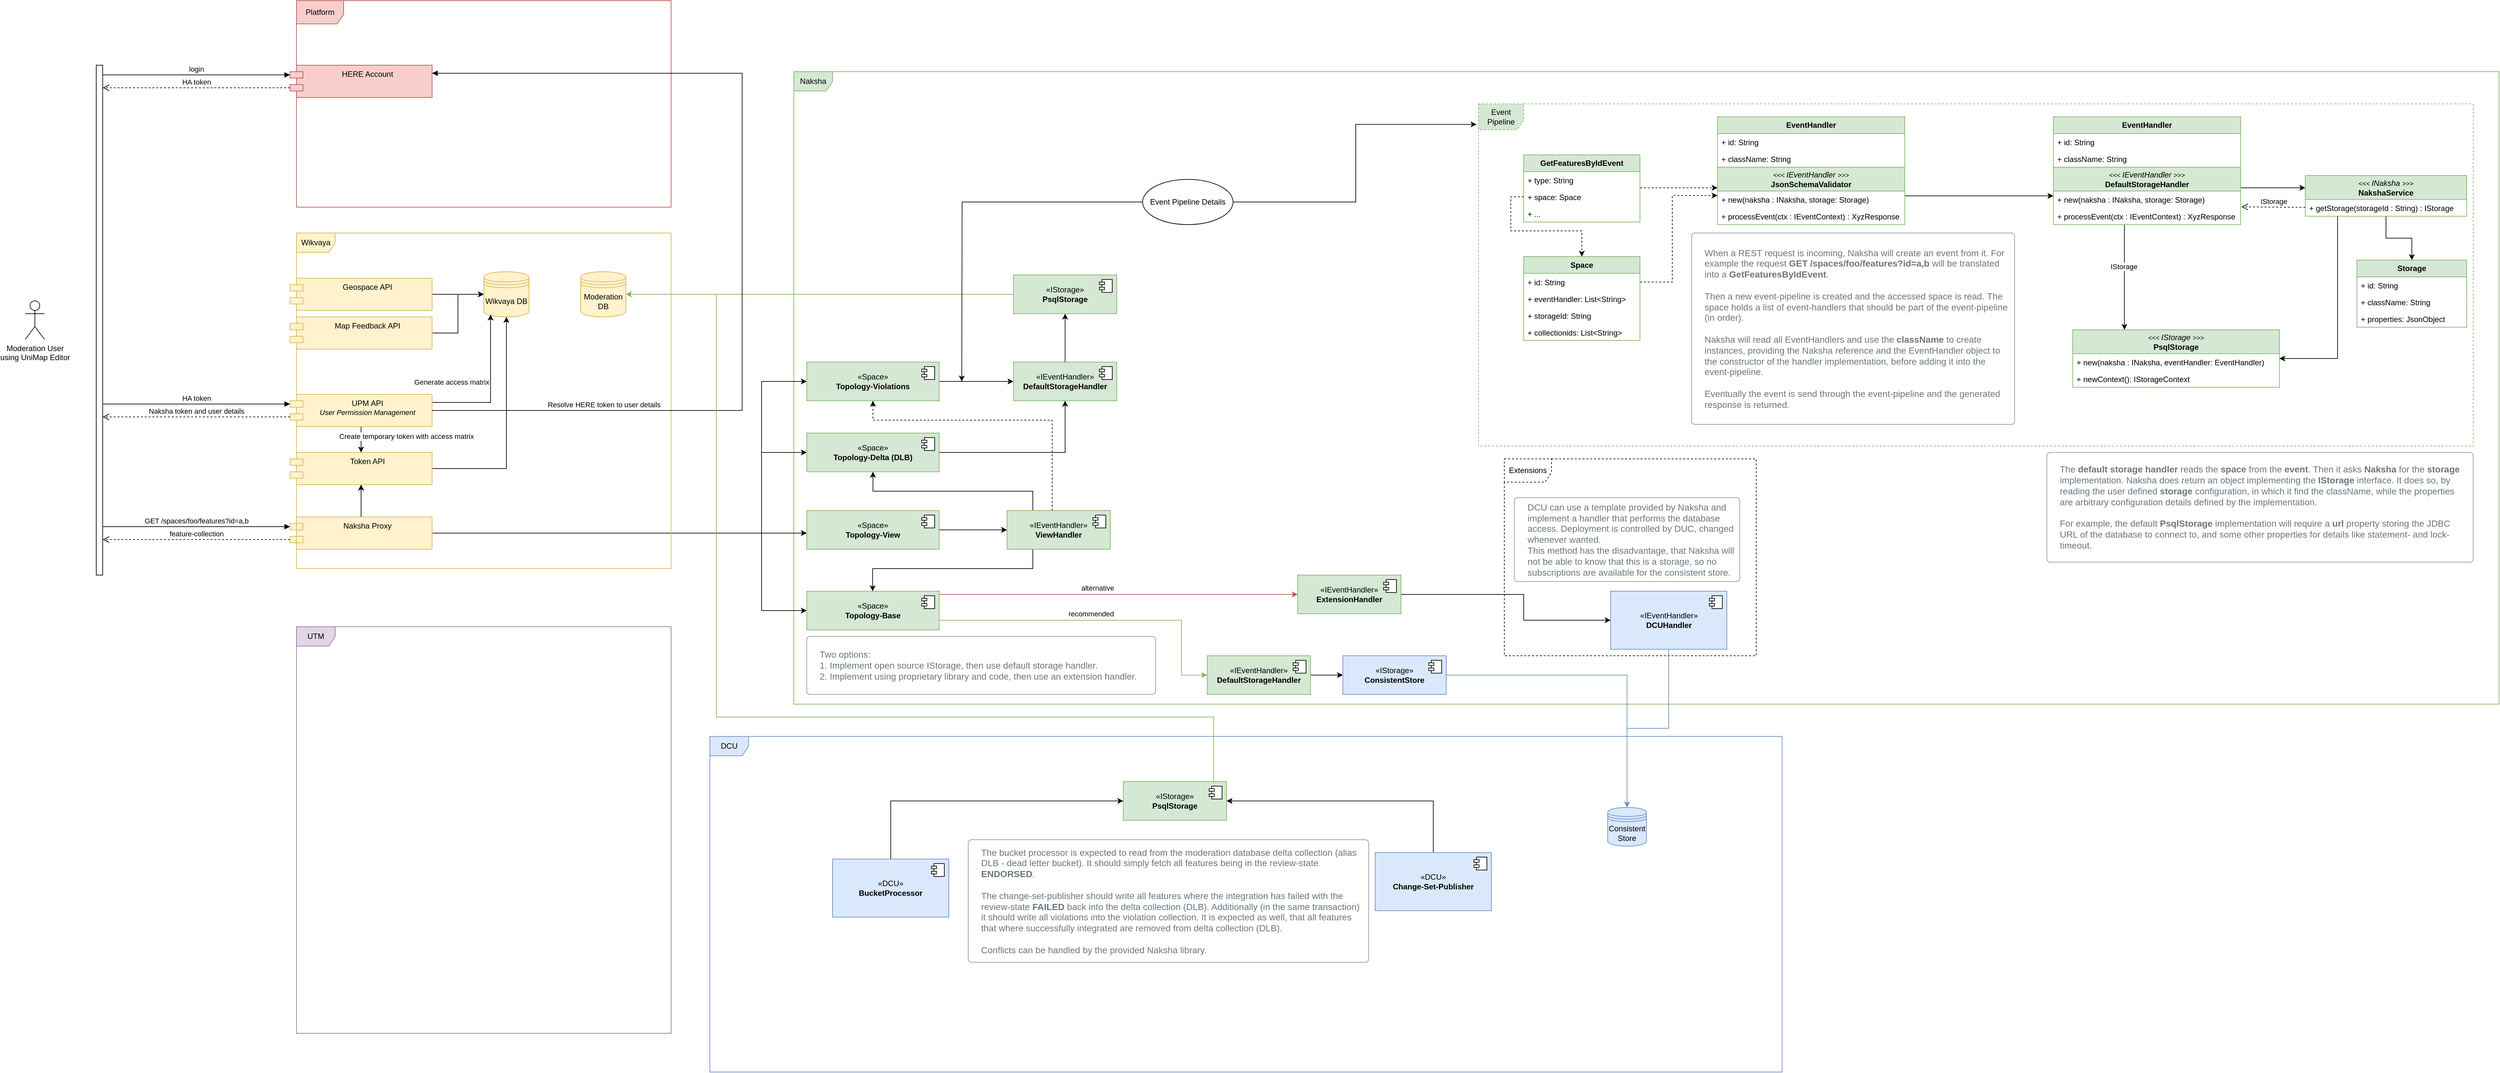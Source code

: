 <mxfile version="21.6.8" type="device">
  <diagram name="Page-1" id="c7558073-3199-34d8-9f00-42111426c3f3">
    <mxGraphModel dx="2178" dy="1142" grid="1" gridSize="10" guides="1" tooltips="1" connect="1" arrows="1" fold="1" page="1" pageScale="1" pageWidth="4681" pageHeight="3300" background="none" math="0" shadow="0">
      <root>
        <mxCell id="0" />
        <mxCell id="1" parent="0" />
        <mxCell id="IS7OfrcVgxXRb15TEPke-1" value="Moderation User&lt;br&gt;using UniMap Editor" style="shape=umlActor;verticalLabelPosition=bottom;verticalAlign=top;html=1;outlineConnect=0;" vertex="1" parent="1">
          <mxGeometry x="130" y="565" width="30" height="60" as="geometry" />
        </mxCell>
        <mxCell id="IS7OfrcVgxXRb15TEPke-5" value="Naksha" style="shape=umlFrame;whiteSpace=wrap;html=1;pointerEvents=0;fillColor=#d5e8d4;strokeColor=#82b366;" vertex="1" parent="1">
          <mxGeometry x="1320" y="210" width="2640" height="980" as="geometry" />
        </mxCell>
        <mxCell id="IS7OfrcVgxXRb15TEPke-6" value="Extensions" style="shape=umlFrame;whiteSpace=wrap;html=1;pointerEvents=0;width=73;height=36;fillColor=none;dashed=1;" vertex="1" parent="1">
          <mxGeometry x="2420" y="810" width="390" height="305" as="geometry" />
        </mxCell>
        <mxCell id="IS7OfrcVgxXRb15TEPke-9" value="Moderation DB" style="shape=datastore;whiteSpace=wrap;html=1;fillColor=#fff2cc;strokeColor=#d6b656;" vertex="1" parent="1">
          <mxGeometry x="990" y="520" width="70" height="70" as="geometry" />
        </mxCell>
        <mxCell id="IS7OfrcVgxXRb15TEPke-84" style="edgeStyle=orthogonalEdgeStyle;rounded=0;orthogonalLoop=1;jettySize=auto;html=1;entryX=0.5;entryY=1;entryDx=0;entryDy=0;" edge="1" parent="1" source="IS7OfrcVgxXRb15TEPke-10" target="IS7OfrcVgxXRb15TEPke-80">
          <mxGeometry relative="1" as="geometry" />
        </mxCell>
        <mxCell id="IS7OfrcVgxXRb15TEPke-109" style="edgeStyle=orthogonalEdgeStyle;rounded=0;orthogonalLoop=1;jettySize=auto;html=1;" edge="1" parent="1" source="IS7OfrcVgxXRb15TEPke-10" target="IS7OfrcVgxXRb15TEPke-41">
          <mxGeometry relative="1" as="geometry">
            <Array as="points">
              <mxPoint x="1220" y="925" />
              <mxPoint x="1220" y="925" />
            </Array>
          </mxGeometry>
        </mxCell>
        <mxCell id="IS7OfrcVgxXRb15TEPke-124" value="" style="edgeStyle=orthogonalEdgeStyle;rounded=0;orthogonalLoop=1;jettySize=auto;html=1;" edge="1" parent="1" source="IS7OfrcVgxXRb15TEPke-10" target="IS7OfrcVgxXRb15TEPke-80">
          <mxGeometry relative="1" as="geometry" />
        </mxCell>
        <mxCell id="IS7OfrcVgxXRb15TEPke-146" style="edgeStyle=orthogonalEdgeStyle;rounded=0;orthogonalLoop=1;jettySize=auto;html=1;entryX=0;entryY=0.5;entryDx=0;entryDy=0;" edge="1" parent="1" source="IS7OfrcVgxXRb15TEPke-10" target="IS7OfrcVgxXRb15TEPke-139">
          <mxGeometry relative="1" as="geometry">
            <Array as="points">
              <mxPoint x="1270" y="925" />
              <mxPoint x="1270" y="690" />
            </Array>
          </mxGeometry>
        </mxCell>
        <mxCell id="IS7OfrcVgxXRb15TEPke-147" style="edgeStyle=orthogonalEdgeStyle;rounded=0;orthogonalLoop=1;jettySize=auto;html=1;entryX=0;entryY=0.5;entryDx=0;entryDy=0;" edge="1" parent="1" source="IS7OfrcVgxXRb15TEPke-10" target="IS7OfrcVgxXRb15TEPke-43">
          <mxGeometry relative="1" as="geometry">
            <Array as="points">
              <mxPoint x="1270" y="925" />
              <mxPoint x="1270" y="800" />
            </Array>
          </mxGeometry>
        </mxCell>
        <mxCell id="IS7OfrcVgxXRb15TEPke-148" style="edgeStyle=orthogonalEdgeStyle;rounded=0;orthogonalLoop=1;jettySize=auto;html=1;entryX=0;entryY=0.5;entryDx=0;entryDy=0;" edge="1" parent="1" source="IS7OfrcVgxXRb15TEPke-10" target="IS7OfrcVgxXRb15TEPke-45">
          <mxGeometry relative="1" as="geometry">
            <Array as="points">
              <mxPoint x="1270" y="925" />
              <mxPoint x="1270" y="1045" />
            </Array>
          </mxGeometry>
        </mxCell>
        <mxCell id="IS7OfrcVgxXRb15TEPke-10" value="Naksha Proxy" style="shape=module;align=left;spacingLeft=20;align=center;verticalAlign=top;whiteSpace=wrap;html=1;fillColor=#fff2cc;strokeColor=#d6b656;" vertex="1" parent="1">
          <mxGeometry x="540" y="900" width="220" height="50" as="geometry" />
        </mxCell>
        <mxCell id="IS7OfrcVgxXRb15TEPke-128" style="edgeStyle=orthogonalEdgeStyle;rounded=0;orthogonalLoop=1;jettySize=auto;html=1;fillColor=#dae8fc;strokeColor=#6c8ebf;" edge="1" parent="1" source="IS7OfrcVgxXRb15TEPke-15" target="IS7OfrcVgxXRb15TEPke-50">
          <mxGeometry relative="1" as="geometry" />
        </mxCell>
        <mxCell id="IS7OfrcVgxXRb15TEPke-15" value="«IEventHandler»&lt;br&gt;&lt;b&gt;DCUHandler&lt;/b&gt;" style="html=1;dropTarget=0;whiteSpace=wrap;fillColor=#dae8fc;strokeColor=#6c8ebf;" vertex="1" parent="1">
          <mxGeometry x="2584.5" y="1015" width="180" height="90" as="geometry" />
        </mxCell>
        <mxCell id="IS7OfrcVgxXRb15TEPke-16" value="" style="shape=module;jettyWidth=8;jettyHeight=4;" vertex="1" parent="IS7OfrcVgxXRb15TEPke-15">
          <mxGeometry x="1" width="20" height="20" relative="1" as="geometry">
            <mxPoint x="-27" y="7" as="offset" />
          </mxGeometry>
        </mxCell>
        <mxCell id="IS7OfrcVgxXRb15TEPke-129" style="edgeStyle=orthogonalEdgeStyle;rounded=0;orthogonalLoop=1;jettySize=auto;html=1;entryX=0.5;entryY=0;entryDx=0;entryDy=0;fillColor=#dae8fc;strokeColor=#6c8ebf;" edge="1" parent="1" source="IS7OfrcVgxXRb15TEPke-33" target="IS7OfrcVgxXRb15TEPke-50">
          <mxGeometry relative="1" as="geometry" />
        </mxCell>
        <mxCell id="IS7OfrcVgxXRb15TEPke-33" value="«IStorage»&lt;br&gt;&lt;b&gt;ConsistentStore&lt;/b&gt;" style="html=1;dropTarget=0;whiteSpace=wrap;fillColor=#dae8fc;strokeColor=#6c8ebf;" vertex="1" parent="1">
          <mxGeometry x="2170" y="1115" width="160" height="60" as="geometry" />
        </mxCell>
        <mxCell id="IS7OfrcVgxXRb15TEPke-34" value="" style="shape=module;jettyWidth=8;jettyHeight=4;" vertex="1" parent="IS7OfrcVgxXRb15TEPke-33">
          <mxGeometry x="1" width="20" height="20" relative="1" as="geometry">
            <mxPoint x="-27" y="7" as="offset" />
          </mxGeometry>
        </mxCell>
        <mxCell id="IS7OfrcVgxXRb15TEPke-107" style="edgeStyle=orthogonalEdgeStyle;rounded=0;orthogonalLoop=1;jettySize=auto;html=1;entryX=0;entryY=0.5;entryDx=0;entryDy=0;" edge="1" parent="1" source="IS7OfrcVgxXRb15TEPke-41" target="IS7OfrcVgxXRb15TEPke-105">
          <mxGeometry relative="1" as="geometry" />
        </mxCell>
        <mxCell id="IS7OfrcVgxXRb15TEPke-125" value="" style="edgeStyle=orthogonalEdgeStyle;rounded=0;orthogonalLoop=1;jettySize=auto;html=1;" edge="1" parent="1" source="IS7OfrcVgxXRb15TEPke-41" target="IS7OfrcVgxXRb15TEPke-105">
          <mxGeometry relative="1" as="geometry" />
        </mxCell>
        <mxCell id="IS7OfrcVgxXRb15TEPke-41" value="«Space»&lt;br&gt;&lt;b&gt;Topology-View&lt;/b&gt;" style="html=1;dropTarget=0;whiteSpace=wrap;fillColor=#d5e8d4;strokeColor=#82b366;" vertex="1" parent="1">
          <mxGeometry x="1340" y="890" width="205" height="60" as="geometry" />
        </mxCell>
        <mxCell id="IS7OfrcVgxXRb15TEPke-42" value="" style="shape=module;jettyWidth=8;jettyHeight=4;" vertex="1" parent="IS7OfrcVgxXRb15TEPke-41">
          <mxGeometry x="1" width="20" height="20" relative="1" as="geometry">
            <mxPoint x="-27" y="7" as="offset" />
          </mxGeometry>
        </mxCell>
        <mxCell id="IS7OfrcVgxXRb15TEPke-226" style="edgeStyle=orthogonalEdgeStyle;rounded=0;orthogonalLoop=1;jettySize=auto;html=1;entryX=0.5;entryY=1;entryDx=0;entryDy=0;" edge="1" parent="1" source="IS7OfrcVgxXRb15TEPke-43" target="IS7OfrcVgxXRb15TEPke-141">
          <mxGeometry relative="1" as="geometry" />
        </mxCell>
        <mxCell id="IS7OfrcVgxXRb15TEPke-43" value="«Space»&lt;br&gt;&lt;b&gt;Topology-Delta (DLB)&lt;/b&gt;" style="html=1;dropTarget=0;whiteSpace=wrap;fillColor=#d5e8d4;strokeColor=#82b366;" vertex="1" parent="1">
          <mxGeometry x="1340" y="770" width="205" height="60" as="geometry" />
        </mxCell>
        <mxCell id="IS7OfrcVgxXRb15TEPke-44" value="" style="shape=module;jettyWidth=8;jettyHeight=4;" vertex="1" parent="IS7OfrcVgxXRb15TEPke-43">
          <mxGeometry x="1" width="20" height="20" relative="1" as="geometry">
            <mxPoint x="-27" y="7" as="offset" />
          </mxGeometry>
        </mxCell>
        <mxCell id="IS7OfrcVgxXRb15TEPke-149" style="edgeStyle=orthogonalEdgeStyle;rounded=0;orthogonalLoop=1;jettySize=auto;html=1;entryX=0;entryY=0.5;entryDx=0;entryDy=0;fillColor=#f8cecc;strokeColor=#b85450;" edge="1" parent="1" source="IS7OfrcVgxXRb15TEPke-45" target="IS7OfrcVgxXRb15TEPke-122">
          <mxGeometry relative="1" as="geometry">
            <Array as="points">
              <mxPoint x="1680" y="1020" />
              <mxPoint x="1680" y="1020" />
            </Array>
          </mxGeometry>
        </mxCell>
        <mxCell id="IS7OfrcVgxXRb15TEPke-151" value="alternative" style="edgeLabel;html=1;align=center;verticalAlign=middle;resizable=0;points=[];" vertex="1" connectable="0" parent="IS7OfrcVgxXRb15TEPke-149">
          <mxGeometry x="-0.133" y="1" relative="1" as="geometry">
            <mxPoint x="4" y="-9" as="offset" />
          </mxGeometry>
        </mxCell>
        <mxCell id="IS7OfrcVgxXRb15TEPke-45" value="«Space»&lt;br&gt;&lt;b&gt;Topology-Base&lt;/b&gt;" style="html=1;dropTarget=0;whiteSpace=wrap;fillColor=#d5e8d4;strokeColor=#82b366;" vertex="1" parent="1">
          <mxGeometry x="1340" y="1015" width="205" height="60" as="geometry" />
        </mxCell>
        <mxCell id="IS7OfrcVgxXRb15TEPke-46" value="" style="shape=module;jettyWidth=8;jettyHeight=4;" vertex="1" parent="IS7OfrcVgxXRb15TEPke-45">
          <mxGeometry x="1" width="20" height="20" relative="1" as="geometry">
            <mxPoint x="-27" y="7" as="offset" />
          </mxGeometry>
        </mxCell>
        <mxCell id="IS7OfrcVgxXRb15TEPke-49" value="DCU" style="shape=umlFrame;whiteSpace=wrap;html=1;pointerEvents=0;fillColor=#dae8fc;strokeColor=#6c8ebf;" vertex="1" parent="1">
          <mxGeometry x="1190" y="1240" width="1660" height="520" as="geometry" />
        </mxCell>
        <mxCell id="IS7OfrcVgxXRb15TEPke-50" value="Consistent&lt;br&gt;Store" style="shape=datastore;whiteSpace=wrap;html=1;fillColor=#dae8fc;strokeColor=#6c8ebf;" vertex="1" parent="1">
          <mxGeometry x="2580" y="1350" width="60" height="60" as="geometry" />
        </mxCell>
        <mxCell id="IS7OfrcVgxXRb15TEPke-103" style="edgeStyle=orthogonalEdgeStyle;rounded=0;orthogonalLoop=1;jettySize=auto;html=1;entryX=1;entryY=0.5;entryDx=0;entryDy=0;fillColor=#d5e8d4;strokeColor=#82b366;" edge="1" parent="1" source="IS7OfrcVgxXRb15TEPke-51" target="IS7OfrcVgxXRb15TEPke-9">
          <mxGeometry relative="1" as="geometry" />
        </mxCell>
        <mxCell id="IS7OfrcVgxXRb15TEPke-51" value="«IStorage»&lt;br&gt;&lt;b&gt;PsqlStorage&lt;/b&gt;" style="html=1;dropTarget=0;whiteSpace=wrap;fillColor=#d5e8d4;strokeColor=#82b366;" vertex="1" parent="1">
          <mxGeometry x="1660" y="525" width="160" height="60" as="geometry" />
        </mxCell>
        <mxCell id="IS7OfrcVgxXRb15TEPke-52" value="" style="shape=module;jettyWidth=8;jettyHeight=4;" vertex="1" parent="IS7OfrcVgxXRb15TEPke-51">
          <mxGeometry x="1" width="20" height="20" relative="1" as="geometry">
            <mxPoint x="-27" y="7" as="offset" />
          </mxGeometry>
        </mxCell>
        <mxCell id="IS7OfrcVgxXRb15TEPke-133" style="edgeStyle=orthogonalEdgeStyle;rounded=0;orthogonalLoop=1;jettySize=auto;html=1;entryX=0;entryY=0.5;entryDx=0;entryDy=0;exitX=0.5;exitY=0;exitDx=0;exitDy=0;" edge="1" parent="1" source="IS7OfrcVgxXRb15TEPke-53" target="IS7OfrcVgxXRb15TEPke-131">
          <mxGeometry relative="1" as="geometry" />
        </mxCell>
        <mxCell id="IS7OfrcVgxXRb15TEPke-53" value="«DCU»&lt;br&gt;&lt;b&gt;BucketProcessor&lt;/b&gt;" style="html=1;dropTarget=0;whiteSpace=wrap;fillColor=#dae8fc;strokeColor=#6c8ebf;" vertex="1" parent="1">
          <mxGeometry x="1380" y="1430" width="180" height="90" as="geometry" />
        </mxCell>
        <mxCell id="IS7OfrcVgxXRb15TEPke-54" value="" style="shape=module;jettyWidth=8;jettyHeight=4;" vertex="1" parent="IS7OfrcVgxXRb15TEPke-53">
          <mxGeometry x="1" width="20" height="20" relative="1" as="geometry">
            <mxPoint x="-27" y="7" as="offset" />
          </mxGeometry>
        </mxCell>
        <mxCell id="IS7OfrcVgxXRb15TEPke-136" style="edgeStyle=orthogonalEdgeStyle;rounded=0;orthogonalLoop=1;jettySize=auto;html=1;entryX=1;entryY=0.5;entryDx=0;entryDy=0;exitX=0.5;exitY=0;exitDx=0;exitDy=0;" edge="1" parent="1" source="IS7OfrcVgxXRb15TEPke-55" target="IS7OfrcVgxXRb15TEPke-131">
          <mxGeometry relative="1" as="geometry" />
        </mxCell>
        <mxCell id="IS7OfrcVgxXRb15TEPke-55" value="«DCU»&lt;br&gt;&lt;b&gt;Change-Set-Publisher&lt;/b&gt;" style="html=1;dropTarget=0;whiteSpace=wrap;fillColor=#dae8fc;strokeColor=#6c8ebf;" vertex="1" parent="1">
          <mxGeometry x="2220" y="1420" width="180" height="90" as="geometry" />
        </mxCell>
        <mxCell id="IS7OfrcVgxXRb15TEPke-56" value="" style="shape=module;jettyWidth=8;jettyHeight=4;" vertex="1" parent="IS7OfrcVgxXRb15TEPke-55">
          <mxGeometry x="1" width="20" height="20" relative="1" as="geometry">
            <mxPoint x="-27" y="7" as="offset" />
          </mxGeometry>
        </mxCell>
        <mxCell id="IS7OfrcVgxXRb15TEPke-57" value="Wikvaya" style="shape=umlFrame;whiteSpace=wrap;html=1;pointerEvents=0;fillColor=#fff2cc;strokeColor=#d6b656;" vertex="1" parent="1">
          <mxGeometry x="550" y="460" width="580" height="520" as="geometry" />
        </mxCell>
        <mxCell id="IS7OfrcVgxXRb15TEPke-58" value="Wikvaya DB" style="shape=datastore;whiteSpace=wrap;html=1;fillColor=#fff2cc;strokeColor=#d6b656;" vertex="1" parent="1">
          <mxGeometry x="840" y="520" width="70" height="70" as="geometry" />
        </mxCell>
        <mxCell id="IS7OfrcVgxXRb15TEPke-67" value="UTM" style="shape=umlFrame;whiteSpace=wrap;html=1;pointerEvents=0;fillColor=#e1d5e7;strokeColor=#9673a6;" vertex="1" parent="1">
          <mxGeometry x="550" y="1070" width="580" height="630" as="geometry" />
        </mxCell>
        <mxCell id="IS7OfrcVgxXRb15TEPke-73" value="Two options:&lt;br&gt;1. Implement open source IStorage, then use default storage handler.&lt;br&gt;2. Implement using proprietary library and code, then use an extension handler." style="html=1;shadow=0;dashed=0;shape=mxgraph.bootstrap.rrect;rSize=5;strokeColor=#999999;strokeWidth=1;fillColor=#FFFFFF;fontColor=#6C767D;whiteSpace=wrap;align=left;verticalAlign=middle;spacingLeft=10;fontSize=14;spacing=10;" vertex="1" parent="1">
          <mxGeometry x="1340" y="1085" width="540" height="90" as="geometry" />
        </mxCell>
        <mxCell id="IS7OfrcVgxXRb15TEPke-82" style="edgeStyle=orthogonalEdgeStyle;rounded=0;orthogonalLoop=1;jettySize=auto;html=1;entryX=0.15;entryY=0.95;entryDx=0;entryDy=0;entryPerimeter=0;exitX=1;exitY=0.25;exitDx=0;exitDy=0;" edge="1" parent="1" source="IS7OfrcVgxXRb15TEPke-76" target="IS7OfrcVgxXRb15TEPke-58">
          <mxGeometry relative="1" as="geometry" />
        </mxCell>
        <mxCell id="IS7OfrcVgxXRb15TEPke-101" value="Generate access matrix" style="edgeLabel;html=1;align=center;verticalAlign=middle;resizable=0;points=[];" vertex="1" connectable="0" parent="IS7OfrcVgxXRb15TEPke-82">
          <mxGeometry x="-0.646" y="1" relative="1" as="geometry">
            <mxPoint x="-10" y="-31" as="offset" />
          </mxGeometry>
        </mxCell>
        <mxCell id="IS7OfrcVgxXRb15TEPke-90" style="edgeStyle=orthogonalEdgeStyle;rounded=0;orthogonalLoop=1;jettySize=auto;html=1;" edge="1" parent="1" source="IS7OfrcVgxXRb15TEPke-76" target="IS7OfrcVgxXRb15TEPke-80">
          <mxGeometry relative="1" as="geometry" />
        </mxCell>
        <mxCell id="IS7OfrcVgxXRb15TEPke-100" value="Create temporary token with access matrix" style="edgeLabel;html=1;align=center;verticalAlign=middle;resizable=0;points=[];" vertex="1" connectable="0" parent="IS7OfrcVgxXRb15TEPke-90">
          <mxGeometry x="-0.261" y="-1" relative="1" as="geometry">
            <mxPoint x="71" as="offset" />
          </mxGeometry>
        </mxCell>
        <mxCell id="IS7OfrcVgxXRb15TEPke-76" value="UPM API&lt;br&gt;&lt;i&gt;&lt;font style=&quot;font-size: 11px;&quot;&gt;User Permission Management&lt;/font&gt;&lt;/i&gt;" style="shape=module;align=left;spacingLeft=20;align=center;verticalAlign=top;whiteSpace=wrap;html=1;fillColor=#fff2cc;strokeColor=#d6b656;" vertex="1" parent="1">
          <mxGeometry x="540" y="710" width="220" height="50" as="geometry" />
        </mxCell>
        <mxCell id="IS7OfrcVgxXRb15TEPke-102" style="edgeStyle=orthogonalEdgeStyle;rounded=0;orthogonalLoop=1;jettySize=auto;html=1;" edge="1" parent="1" source="IS7OfrcVgxXRb15TEPke-77" target="IS7OfrcVgxXRb15TEPke-58">
          <mxGeometry relative="1" as="geometry" />
        </mxCell>
        <mxCell id="IS7OfrcVgxXRb15TEPke-77" value="Map Feedback API" style="shape=module;align=left;spacingLeft=20;align=center;verticalAlign=top;whiteSpace=wrap;html=1;fillColor=#fff2cc;strokeColor=#d6b656;" vertex="1" parent="1">
          <mxGeometry x="540" y="590" width="220" height="50" as="geometry" />
        </mxCell>
        <mxCell id="IS7OfrcVgxXRb15TEPke-81" style="edgeStyle=orthogonalEdgeStyle;rounded=0;orthogonalLoop=1;jettySize=auto;html=1;entryX=0;entryY=0.5;entryDx=0;entryDy=0;" edge="1" parent="1" source="IS7OfrcVgxXRb15TEPke-78" target="IS7OfrcVgxXRb15TEPke-58">
          <mxGeometry relative="1" as="geometry" />
        </mxCell>
        <mxCell id="IS7OfrcVgxXRb15TEPke-78" value="Geospace API" style="shape=module;align=left;spacingLeft=20;align=center;verticalAlign=top;whiteSpace=wrap;html=1;fillColor=#fff2cc;strokeColor=#d6b656;" vertex="1" parent="1">
          <mxGeometry x="540" y="530" width="220" height="50" as="geometry" />
        </mxCell>
        <mxCell id="IS7OfrcVgxXRb15TEPke-83" style="edgeStyle=orthogonalEdgeStyle;rounded=0;orthogonalLoop=1;jettySize=auto;html=1;entryX=0.5;entryY=1;entryDx=0;entryDy=0;" edge="1" parent="1" source="IS7OfrcVgxXRb15TEPke-80" target="IS7OfrcVgxXRb15TEPke-58">
          <mxGeometry relative="1" as="geometry" />
        </mxCell>
        <mxCell id="IS7OfrcVgxXRb15TEPke-80" value="Token API" style="shape=module;align=left;spacingLeft=20;align=center;verticalAlign=top;whiteSpace=wrap;html=1;fillColor=#fff2cc;strokeColor=#d6b656;" vertex="1" parent="1">
          <mxGeometry x="540" y="800" width="220" height="50" as="geometry" />
        </mxCell>
        <mxCell id="IS7OfrcVgxXRb15TEPke-86" value="HA token" style="html=1;verticalAlign=bottom;endArrow=block;edgeStyle=elbowEdgeStyle;elbow=vertical;curved=0;rounded=0;entryX=0;entryY=0;entryDx=0;entryDy=15;entryPerimeter=0;" edge="1" parent="1" source="IS7OfrcVgxXRb15TEPke-87" target="IS7OfrcVgxXRb15TEPke-76">
          <mxGeometry width="80" relative="1" as="geometry">
            <mxPoint x="290" y="560" as="sourcePoint" />
            <mxPoint x="370" y="560" as="targetPoint" />
            <Array as="points" />
          </mxGeometry>
        </mxCell>
        <mxCell id="IS7OfrcVgxXRb15TEPke-87" value="" style="html=1;points=[];perimeter=orthogonalPerimeter;outlineConnect=0;targetShapes=umlLifeline;portConstraint=eastwest;newEdgeStyle={&quot;edgeStyle&quot;:&quot;elbowEdgeStyle&quot;,&quot;elbow&quot;:&quot;vertical&quot;,&quot;curved&quot;:0,&quot;rounded&quot;:0};" vertex="1" parent="1">
          <mxGeometry x="240" y="200" width="10" height="790" as="geometry" />
        </mxCell>
        <mxCell id="IS7OfrcVgxXRb15TEPke-88" value="Naksha token and user details" style="html=1;verticalAlign=bottom;endArrow=open;dashed=1;endSize=8;edgeStyle=elbowEdgeStyle;elbow=vertical;curved=0;rounded=0;exitX=0;exitY=0;exitDx=0;exitDy=35;exitPerimeter=0;" edge="1" parent="1" source="IS7OfrcVgxXRb15TEPke-76" target="IS7OfrcVgxXRb15TEPke-87">
          <mxGeometry relative="1" as="geometry">
            <mxPoint x="450" y="630" as="sourcePoint" />
            <mxPoint x="370" y="630" as="targetPoint" />
          </mxGeometry>
        </mxCell>
        <mxCell id="IS7OfrcVgxXRb15TEPke-91" value="Platform" style="shape=umlFrame;whiteSpace=wrap;html=1;pointerEvents=0;width=73;height=36;fillColor=#f8cecc;strokeColor=#b85450;" vertex="1" parent="1">
          <mxGeometry x="550" y="100" width="580" height="320" as="geometry" />
        </mxCell>
        <mxCell id="IS7OfrcVgxXRb15TEPke-92" value="GET /spaces/foo/features?id=a,b" style="html=1;verticalAlign=bottom;endArrow=block;edgeStyle=elbowEdgeStyle;elbow=vertical;curved=0;rounded=0;entryX=0;entryY=0;entryDx=0;entryDy=15;entryPerimeter=0;" edge="1" parent="1" source="IS7OfrcVgxXRb15TEPke-87" target="IS7OfrcVgxXRb15TEPke-10">
          <mxGeometry width="80" relative="1" as="geometry">
            <mxPoint x="260" y="900" as="sourcePoint" />
            <mxPoint x="550" y="900" as="targetPoint" />
            <Array as="points" />
          </mxGeometry>
        </mxCell>
        <mxCell id="IS7OfrcVgxXRb15TEPke-93" value="feature-collection" style="html=1;verticalAlign=bottom;endArrow=open;dashed=1;endSize=8;edgeStyle=elbowEdgeStyle;elbow=vertical;curved=0;rounded=0;exitX=0;exitY=0;exitDx=0;exitDy=35;exitPerimeter=0;" edge="1" parent="1" source="IS7OfrcVgxXRb15TEPke-10">
          <mxGeometry relative="1" as="geometry">
            <mxPoint x="540" y="920" as="sourcePoint" />
            <mxPoint x="250" y="935" as="targetPoint" />
            <Array as="points">
              <mxPoint x="390" y="935" />
            </Array>
          </mxGeometry>
        </mxCell>
        <mxCell id="IS7OfrcVgxXRb15TEPke-95" value="HERE Account" style="shape=module;align=left;spacingLeft=20;align=center;verticalAlign=top;whiteSpace=wrap;html=1;fillColor=#f8cecc;strokeColor=#b85450;" vertex="1" parent="1">
          <mxGeometry x="540" y="200" width="220" height="50" as="geometry" />
        </mxCell>
        <mxCell id="IS7OfrcVgxXRb15TEPke-96" value="login" style="html=1;verticalAlign=bottom;endArrow=block;edgeStyle=elbowEdgeStyle;elbow=vertical;curved=0;rounded=0;entryX=0;entryY=0;entryDx=0;entryDy=15;entryPerimeter=0;" edge="1" parent="1" source="IS7OfrcVgxXRb15TEPke-87" target="IS7OfrcVgxXRb15TEPke-95">
          <mxGeometry width="80" relative="1" as="geometry">
            <mxPoint x="280" y="262.5" as="sourcePoint" />
            <mxPoint x="560" y="257.5" as="targetPoint" />
            <Array as="points" />
          </mxGeometry>
        </mxCell>
        <mxCell id="IS7OfrcVgxXRb15TEPke-97" value="HA token" style="html=1;verticalAlign=bottom;endArrow=open;dashed=1;endSize=8;edgeStyle=elbowEdgeStyle;elbow=vertical;curved=0;rounded=0;exitX=0;exitY=0;exitDx=0;exitDy=35;exitPerimeter=0;" edge="1" parent="1" source="IS7OfrcVgxXRb15TEPke-95" target="IS7OfrcVgxXRb15TEPke-87">
          <mxGeometry relative="1" as="geometry">
            <mxPoint x="540" y="230" as="sourcePoint" />
            <mxPoint x="270" y="230" as="targetPoint" />
          </mxGeometry>
        </mxCell>
        <mxCell id="IS7OfrcVgxXRb15TEPke-98" value="Resolve HERE token to user details" style="html=1;verticalAlign=bottom;endArrow=block;edgeStyle=elbowEdgeStyle;elbow=vertical;curved=0;rounded=0;entryX=1;entryY=0.25;entryDx=0;entryDy=0;exitX=1;exitY=0.5;exitDx=0;exitDy=0;startArrow=none;startFill=0;" edge="1" parent="1" source="IS7OfrcVgxXRb15TEPke-76" target="IS7OfrcVgxXRb15TEPke-95">
          <mxGeometry x="-0.642" width="80" relative="1" as="geometry">
            <mxPoint x="1130" y="570.333" as="sourcePoint" />
            <mxPoint x="1350" y="570" as="targetPoint" />
            <Array as="points">
              <mxPoint x="1240" y="480" />
            </Array>
            <mxPoint as="offset" />
          </mxGeometry>
        </mxCell>
        <mxCell id="IS7OfrcVgxXRb15TEPke-111" style="edgeStyle=orthogonalEdgeStyle;rounded=0;orthogonalLoop=1;jettySize=auto;html=1;exitX=0.25;exitY=1;exitDx=0;exitDy=0;" edge="1" parent="1" source="IS7OfrcVgxXRb15TEPke-105" target="IS7OfrcVgxXRb15TEPke-45">
          <mxGeometry relative="1" as="geometry">
            <Array as="points">
              <mxPoint x="1690" y="980" />
              <mxPoint x="1442" y="980" />
            </Array>
          </mxGeometry>
        </mxCell>
        <mxCell id="IS7OfrcVgxXRb15TEPke-115" style="edgeStyle=orthogonalEdgeStyle;rounded=0;orthogonalLoop=1;jettySize=auto;html=1;entryX=0.5;entryY=1;entryDx=0;entryDy=0;exitX=0.25;exitY=0;exitDx=0;exitDy=0;" edge="1" parent="1" source="IS7OfrcVgxXRb15TEPke-105" target="IS7OfrcVgxXRb15TEPke-43">
          <mxGeometry relative="1" as="geometry">
            <Array as="points">
              <mxPoint x="1650" y="860" />
              <mxPoint x="1443" y="860" />
              <mxPoint x="1443" y="845" />
            </Array>
          </mxGeometry>
        </mxCell>
        <mxCell id="IS7OfrcVgxXRb15TEPke-145" style="edgeStyle=orthogonalEdgeStyle;rounded=0;orthogonalLoop=1;jettySize=auto;html=1;entryX=0.5;entryY=1;entryDx=0;entryDy=0;dashed=1;" edge="1" parent="1" source="IS7OfrcVgxXRb15TEPke-105" target="IS7OfrcVgxXRb15TEPke-139">
          <mxGeometry relative="1" as="geometry">
            <Array as="points">
              <mxPoint x="1720" y="750" />
              <mxPoint x="1442" y="750" />
            </Array>
          </mxGeometry>
        </mxCell>
        <mxCell id="IS7OfrcVgxXRb15TEPke-105" value="«IEventHandler»&lt;br&gt;&lt;b&gt;ViewHandler&lt;/b&gt;" style="html=1;dropTarget=0;whiteSpace=wrap;fillColor=#d5e8d4;strokeColor=#82b366;" vertex="1" parent="1">
          <mxGeometry x="1650" y="890" width="160" height="60" as="geometry" />
        </mxCell>
        <mxCell id="IS7OfrcVgxXRb15TEPke-106" value="" style="shape=module;jettyWidth=8;jettyHeight=4;" vertex="1" parent="IS7OfrcVgxXRb15TEPke-105">
          <mxGeometry x="1" width="20" height="20" relative="1" as="geometry">
            <mxPoint x="-27" y="7" as="offset" />
          </mxGeometry>
        </mxCell>
        <mxCell id="IS7OfrcVgxXRb15TEPke-121" style="edgeStyle=orthogonalEdgeStyle;rounded=0;orthogonalLoop=1;jettySize=auto;html=1;entryX=0;entryY=0.5;entryDx=0;entryDy=0;" edge="1" parent="1" source="IS7OfrcVgxXRb15TEPke-118" target="IS7OfrcVgxXRb15TEPke-33">
          <mxGeometry relative="1" as="geometry" />
        </mxCell>
        <mxCell id="IS7OfrcVgxXRb15TEPke-118" value="«IEventHandler»&lt;br&gt;&lt;b&gt;DefaultStorageHandler&lt;/b&gt;" style="html=1;dropTarget=0;whiteSpace=wrap;fillColor=#d5e8d4;strokeColor=#82b366;" vertex="1" parent="1">
          <mxGeometry x="1960" y="1115" width="160" height="60" as="geometry" />
        </mxCell>
        <mxCell id="IS7OfrcVgxXRb15TEPke-119" value="" style="shape=module;jettyWidth=8;jettyHeight=4;" vertex="1" parent="IS7OfrcVgxXRb15TEPke-118">
          <mxGeometry x="1" width="20" height="20" relative="1" as="geometry">
            <mxPoint x="-27" y="7" as="offset" />
          </mxGeometry>
        </mxCell>
        <mxCell id="IS7OfrcVgxXRb15TEPke-127" style="edgeStyle=orthogonalEdgeStyle;rounded=0;orthogonalLoop=1;jettySize=auto;html=1;entryX=0;entryY=0.5;entryDx=0;entryDy=0;" edge="1" parent="1" source="IS7OfrcVgxXRb15TEPke-122" target="IS7OfrcVgxXRb15TEPke-15">
          <mxGeometry relative="1" as="geometry">
            <Array as="points">
              <mxPoint x="2450" y="1020" />
              <mxPoint x="2450" y="1060" />
            </Array>
          </mxGeometry>
        </mxCell>
        <mxCell id="IS7OfrcVgxXRb15TEPke-122" value="«IEventHandler»&lt;br&gt;&lt;b&gt;ExtensionHandler&lt;/b&gt;" style="html=1;dropTarget=0;whiteSpace=wrap;fillColor=#d5e8d4;strokeColor=#82b366;" vertex="1" parent="1">
          <mxGeometry x="2100" y="990" width="160" height="60" as="geometry" />
        </mxCell>
        <mxCell id="IS7OfrcVgxXRb15TEPke-123" value="" style="shape=module;jettyWidth=8;jettyHeight=4;" vertex="1" parent="IS7OfrcVgxXRb15TEPke-122">
          <mxGeometry x="1" width="20" height="20" relative="1" as="geometry">
            <mxPoint x="-27" y="7" as="offset" />
          </mxGeometry>
        </mxCell>
        <mxCell id="IS7OfrcVgxXRb15TEPke-120" style="edgeStyle=orthogonalEdgeStyle;rounded=0;orthogonalLoop=1;jettySize=auto;html=1;entryX=0;entryY=0.5;entryDx=0;entryDy=0;fillColor=#d5e8d4;strokeColor=#82b366;" edge="1" parent="1" source="IS7OfrcVgxXRb15TEPke-45" target="IS7OfrcVgxXRb15TEPke-118">
          <mxGeometry relative="1" as="geometry">
            <Array as="points">
              <mxPoint x="1920" y="1060" />
              <mxPoint x="1920" y="1145" />
            </Array>
          </mxGeometry>
        </mxCell>
        <mxCell id="IS7OfrcVgxXRb15TEPke-150" value="recommended" style="edgeLabel;html=1;align=center;verticalAlign=middle;resizable=0;points=[];" vertex="1" connectable="0" parent="IS7OfrcVgxXRb15TEPke-120">
          <mxGeometry x="-0.004" y="4" relative="1" as="geometry">
            <mxPoint x="-14" y="-6" as="offset" />
          </mxGeometry>
        </mxCell>
        <mxCell id="IS7OfrcVgxXRb15TEPke-134" style="edgeStyle=orthogonalEdgeStyle;rounded=0;orthogonalLoop=1;jettySize=auto;html=1;entryX=1;entryY=0.5;entryDx=0;entryDy=0;exitX=0.5;exitY=0;exitDx=0;exitDy=0;fillColor=#d5e8d4;strokeColor=#82b366;" edge="1" parent="1" source="IS7OfrcVgxXRb15TEPke-131" target="IS7OfrcVgxXRb15TEPke-9">
          <mxGeometry relative="1" as="geometry">
            <Array as="points">
              <mxPoint x="1970" y="1310" />
              <mxPoint x="1970" y="1210" />
              <mxPoint x="1200" y="1210" />
              <mxPoint x="1200" y="555" />
            </Array>
          </mxGeometry>
        </mxCell>
        <mxCell id="IS7OfrcVgxXRb15TEPke-131" value="«IStorage»&lt;br&gt;&lt;b&gt;PsqlStorage&lt;/b&gt;" style="html=1;dropTarget=0;whiteSpace=wrap;fillColor=#d5e8d4;strokeColor=#82b366;" vertex="1" parent="1">
          <mxGeometry x="1830" y="1310" width="160" height="60" as="geometry" />
        </mxCell>
        <mxCell id="IS7OfrcVgxXRb15TEPke-132" value="" style="shape=module;jettyWidth=8;jettyHeight=4;" vertex="1" parent="IS7OfrcVgxXRb15TEPke-131">
          <mxGeometry x="1" width="20" height="20" relative="1" as="geometry">
            <mxPoint x="-27" y="7" as="offset" />
          </mxGeometry>
        </mxCell>
        <mxCell id="IS7OfrcVgxXRb15TEPke-137" value="The bucket processor is expected to read from the moderation database delta collection (alias DLB - dead letter bucket). It should simply fetch all features being in the review-state &lt;b&gt;ENDORSED&lt;/b&gt;.&lt;br&gt;&lt;br&gt;The change-set-publisher should write all features where the integration has failed with the review-state &lt;b&gt;FAILED&lt;/b&gt; back into the delta collection (DLB). Additionally (in the same transaction) it should write all violations into the violation collection. It is expected as well, that all features that where successfully integrated are removed from delta collection (DLB).&lt;br&gt;&lt;br&gt;Conflicts can be handled by the provided Naksha library." style="html=1;shadow=0;dashed=0;shape=mxgraph.bootstrap.rrect;rSize=5;strokeColor=#999999;strokeWidth=1;fillColor=#FFFFFF;fontColor=#6C767D;whiteSpace=wrap;align=left;verticalAlign=middle;spacingLeft=10;fontSize=14;spacing=10;" vertex="1" parent="1">
          <mxGeometry x="1590" y="1400" width="620" height="190" as="geometry" />
        </mxCell>
        <mxCell id="IS7OfrcVgxXRb15TEPke-138" value="DCU can use a template provided by Naksha and implement a handler that performs the database access. Deployment is controlled by DUC, changed whenever wanted.&lt;br&gt;This method has the disadvantage, that Naksha will not be able to know that this is a storage, so no subscriptions are available for the consistent store." style="html=1;shadow=0;dashed=0;shape=mxgraph.bootstrap.rrect;rSize=5;strokeColor=#999999;strokeWidth=1;fillColor=#FFFFFF;fontColor=#6C767D;whiteSpace=wrap;align=left;verticalAlign=middle;spacingLeft=10;fontSize=14;spacing=10;" vertex="1" parent="1">
          <mxGeometry x="2435.5" y="870" width="349" height="130" as="geometry" />
        </mxCell>
        <mxCell id="IS7OfrcVgxXRb15TEPke-143" style="edgeStyle=orthogonalEdgeStyle;rounded=0;orthogonalLoop=1;jettySize=auto;html=1;entryX=0;entryY=0.5;entryDx=0;entryDy=0;" edge="1" parent="1" source="IS7OfrcVgxXRb15TEPke-139" target="IS7OfrcVgxXRb15TEPke-141">
          <mxGeometry relative="1" as="geometry" />
        </mxCell>
        <mxCell id="IS7OfrcVgxXRb15TEPke-139" value="«Space»&lt;br&gt;&lt;b&gt;Topology-Violations&lt;/b&gt;" style="html=1;dropTarget=0;whiteSpace=wrap;fillColor=#d5e8d4;strokeColor=#82b366;" vertex="1" parent="1">
          <mxGeometry x="1340" y="660" width="205" height="60" as="geometry" />
        </mxCell>
        <mxCell id="IS7OfrcVgxXRb15TEPke-140" value="" style="shape=module;jettyWidth=8;jettyHeight=4;" vertex="1" parent="IS7OfrcVgxXRb15TEPke-139">
          <mxGeometry x="1" width="20" height="20" relative="1" as="geometry">
            <mxPoint x="-27" y="7" as="offset" />
          </mxGeometry>
        </mxCell>
        <mxCell id="IS7OfrcVgxXRb15TEPke-144" style="edgeStyle=orthogonalEdgeStyle;rounded=0;orthogonalLoop=1;jettySize=auto;html=1;entryX=0.5;entryY=1;entryDx=0;entryDy=0;" edge="1" parent="1" source="IS7OfrcVgxXRb15TEPke-141" target="IS7OfrcVgxXRb15TEPke-51">
          <mxGeometry relative="1" as="geometry" />
        </mxCell>
        <mxCell id="IS7OfrcVgxXRb15TEPke-141" value="«IEventHandler»&lt;br&gt;&lt;b&gt;DefaultStorageHandler&lt;/b&gt;" style="html=1;dropTarget=0;whiteSpace=wrap;fillColor=#d5e8d4;strokeColor=#82b366;" vertex="1" parent="1">
          <mxGeometry x="1660" y="660" width="160" height="60" as="geometry" />
        </mxCell>
        <mxCell id="IS7OfrcVgxXRb15TEPke-142" value="" style="shape=module;jettyWidth=8;jettyHeight=4;" vertex="1" parent="IS7OfrcVgxXRb15TEPke-141">
          <mxGeometry x="1" width="20" height="20" relative="1" as="geometry">
            <mxPoint x="-27" y="7" as="offset" />
          </mxGeometry>
        </mxCell>
        <mxCell id="IS7OfrcVgxXRb15TEPke-152" value="Event Pipeline" style="shape=umlFrame;whiteSpace=wrap;html=1;pointerEvents=0;width=70;height=40;fillColor=#d5e8d4;strokeColor=#82b366;dashed=1;" vertex="1" parent="1">
          <mxGeometry x="2380" y="260" width="1540" height="530" as="geometry" />
        </mxCell>
        <mxCell id="IS7OfrcVgxXRb15TEPke-154" style="edgeStyle=orthogonalEdgeStyle;rounded=0;orthogonalLoop=1;jettySize=auto;html=1;" edge="1" parent="1" source="IS7OfrcVgxXRb15TEPke-153">
          <mxGeometry relative="1" as="geometry">
            <mxPoint x="1580" y="690" as="targetPoint" />
          </mxGeometry>
        </mxCell>
        <mxCell id="IS7OfrcVgxXRb15TEPke-158" style="edgeStyle=orthogonalEdgeStyle;rounded=0;orthogonalLoop=1;jettySize=auto;html=1;entryX=-0.002;entryY=0.06;entryDx=0;entryDy=0;entryPerimeter=0;" edge="1" parent="1" source="IS7OfrcVgxXRb15TEPke-153" target="IS7OfrcVgxXRb15TEPke-152">
          <mxGeometry relative="1" as="geometry" />
        </mxCell>
        <mxCell id="IS7OfrcVgxXRb15TEPke-153" value="Event Pipeline Details" style="ellipse;whiteSpace=wrap;html=1;" vertex="1" parent="1">
          <mxGeometry x="1860" y="377" width="140" height="70" as="geometry" />
        </mxCell>
        <mxCell id="IS7OfrcVgxXRb15TEPke-159" value="&lt;b&gt;EventHandler&lt;/b&gt;" style="swimlane;fontStyle=0;childLayout=stackLayout;horizontal=1;startSize=26;fillColor=#d5e8d4;horizontalStack=0;resizeParent=1;resizeParentMax=0;resizeLast=0;collapsible=1;marginBottom=0;whiteSpace=wrap;html=1;strokeColor=#82b366;" vertex="1" parent="1">
          <mxGeometry x="2750" y="280" width="290" height="78" as="geometry" />
        </mxCell>
        <mxCell id="IS7OfrcVgxXRb15TEPke-161" value="+ id: String" style="text;strokeColor=none;fillColor=none;align=left;verticalAlign=top;spacingLeft=4;spacingRight=4;overflow=hidden;rotatable=0;points=[[0,0.5],[1,0.5]];portConstraint=eastwest;whiteSpace=wrap;html=1;" vertex="1" parent="IS7OfrcVgxXRb15TEPke-159">
          <mxGeometry y="26" width="290" height="26" as="geometry" />
        </mxCell>
        <mxCell id="IS7OfrcVgxXRb15TEPke-162" value="+ className: String" style="text;strokeColor=none;fillColor=none;align=left;verticalAlign=top;spacingLeft=4;spacingRight=4;overflow=hidden;rotatable=0;points=[[0,0.5],[1,0.5]];portConstraint=eastwest;whiteSpace=wrap;html=1;" vertex="1" parent="IS7OfrcVgxXRb15TEPke-159">
          <mxGeometry y="52" width="290" height="26" as="geometry" />
        </mxCell>
        <mxCell id="IS7OfrcVgxXRb15TEPke-219" style="edgeStyle=orthogonalEdgeStyle;rounded=0;orthogonalLoop=1;jettySize=auto;html=1;" edge="1" parent="1" source="IS7OfrcVgxXRb15TEPke-164" target="IS7OfrcVgxXRb15TEPke-181">
          <mxGeometry relative="1" as="geometry">
            <Array as="points">
              <mxPoint x="3640" y="390" />
              <mxPoint x="3640" y="390" />
            </Array>
          </mxGeometry>
        </mxCell>
        <mxCell id="IS7OfrcVgxXRb15TEPke-223" style="edgeStyle=orthogonalEdgeStyle;rounded=0;orthogonalLoop=1;jettySize=auto;html=1;entryX=0.25;entryY=0;entryDx=0;entryDy=0;" edge="1" parent="1" source="IS7OfrcVgxXRb15TEPke-164" target="IS7OfrcVgxXRb15TEPke-185">
          <mxGeometry relative="1" as="geometry">
            <Array as="points">
              <mxPoint x="3380" y="550" />
              <mxPoint x="3380" y="550" />
            </Array>
          </mxGeometry>
        </mxCell>
        <mxCell id="IS7OfrcVgxXRb15TEPke-225" value="IStorage" style="edgeLabel;html=1;align=center;verticalAlign=middle;resizable=0;points=[];" vertex="1" connectable="0" parent="IS7OfrcVgxXRb15TEPke-223">
          <mxGeometry x="-0.21" y="-1" relative="1" as="geometry">
            <mxPoint as="offset" />
          </mxGeometry>
        </mxCell>
        <mxCell id="IS7OfrcVgxXRb15TEPke-164" value="&lt;i style=&quot;border-color: var(--border-color);&quot;&gt;&lt;font style=&quot;font-size: 10px;&quot;&gt;&amp;lt;&amp;lt;&amp;lt;&amp;nbsp;&lt;/font&gt;&lt;font style=&quot;font-size: 12px;&quot;&gt;IEventHandler&amp;nbsp;&lt;/font&gt;&lt;font style=&quot;font-size: 10px;&quot;&gt;&amp;gt;&amp;gt;&amp;gt;&lt;br&gt;&lt;i style=&quot;border-color: var(--border-color); font-size: 12px;&quot;&gt;&lt;font style=&quot;border-color: var(--border-color); font-size: 10px;&quot;&gt;&lt;b style=&quot;border-color: var(--border-color); font-size: 12px; font-style: normal;&quot;&gt;DefaultStorageHandler&lt;/b&gt;&lt;/font&gt;&lt;/i&gt;&lt;br&gt;&lt;/font&gt;&lt;/i&gt;" style="swimlane;fontStyle=0;childLayout=stackLayout;horizontal=1;startSize=37;fillColor=#d5e8d4;horizontalStack=0;resizeParent=1;resizeParentMax=0;resizeLast=0;collapsible=1;marginBottom=0;whiteSpace=wrap;html=1;strokeColor=#82b366;" vertex="1" parent="1">
          <mxGeometry x="3270" y="358" width="290" height="89" as="geometry" />
        </mxCell>
        <mxCell id="IS7OfrcVgxXRb15TEPke-165" value="+ new(naksha : INaksha, storage: Storage)" style="text;strokeColor=none;fillColor=none;align=left;verticalAlign=top;spacingLeft=4;spacingRight=4;overflow=hidden;rotatable=0;points=[[0,0.5],[1,0.5]];portConstraint=eastwest;whiteSpace=wrap;html=1;" vertex="1" parent="IS7OfrcVgxXRb15TEPke-164">
          <mxGeometry y="37" width="290" height="26" as="geometry" />
        </mxCell>
        <mxCell id="IS7OfrcVgxXRb15TEPke-200" value="+ processEvent(ctx : IEventContext) : XyzResponse" style="text;strokeColor=none;fillColor=none;align=left;verticalAlign=top;spacingLeft=4;spacingRight=4;overflow=hidden;rotatable=0;points=[[0,0.5],[1,0.5]];portConstraint=eastwest;whiteSpace=wrap;html=1;" vertex="1" parent="IS7OfrcVgxXRb15TEPke-164">
          <mxGeometry y="63" width="290" height="26" as="geometry" />
        </mxCell>
        <mxCell id="IS7OfrcVgxXRb15TEPke-211" style="edgeStyle=orthogonalEdgeStyle;rounded=0;orthogonalLoop=1;jettySize=auto;html=1;dashed=1;" edge="1" parent="1" source="IS7OfrcVgxXRb15TEPke-174" target="IS7OfrcVgxXRb15TEPke-197">
          <mxGeometry relative="1" as="geometry">
            <Array as="points">
              <mxPoint x="2680" y="536" />
              <mxPoint x="2680" y="402" />
            </Array>
          </mxGeometry>
        </mxCell>
        <mxCell id="IS7OfrcVgxXRb15TEPke-174" value="&lt;b&gt;Space&lt;/b&gt;" style="swimlane;fontStyle=0;childLayout=stackLayout;horizontal=1;startSize=26;fillColor=#d5e8d4;horizontalStack=0;resizeParent=1;resizeParentMax=0;resizeLast=0;collapsible=1;marginBottom=0;whiteSpace=wrap;html=1;strokeColor=#82b366;" vertex="1" parent="1">
          <mxGeometry x="2450" y="496.5" width="180" height="130" as="geometry" />
        </mxCell>
        <mxCell id="IS7OfrcVgxXRb15TEPke-175" value="+ id: String" style="text;strokeColor=none;fillColor=none;align=left;verticalAlign=top;spacingLeft=4;spacingRight=4;overflow=hidden;rotatable=0;points=[[0,0.5],[1,0.5]];portConstraint=eastwest;whiteSpace=wrap;html=1;" vertex="1" parent="IS7OfrcVgxXRb15TEPke-174">
          <mxGeometry y="26" width="180" height="26" as="geometry" />
        </mxCell>
        <mxCell id="IS7OfrcVgxXRb15TEPke-176" value="+ eventHandler: List&amp;lt;String&amp;gt;" style="text;strokeColor=none;fillColor=none;align=left;verticalAlign=top;spacingLeft=4;spacingRight=4;overflow=hidden;rotatable=0;points=[[0,0.5],[1,0.5]];portConstraint=eastwest;whiteSpace=wrap;html=1;" vertex="1" parent="IS7OfrcVgxXRb15TEPke-174">
          <mxGeometry y="52" width="180" height="26" as="geometry" />
        </mxCell>
        <mxCell id="IS7OfrcVgxXRb15TEPke-212" value="+ storageId: String" style="text;strokeColor=none;fillColor=none;align=left;verticalAlign=top;spacingLeft=4;spacingRight=4;overflow=hidden;rotatable=0;points=[[0,0.5],[1,0.5]];portConstraint=eastwest;whiteSpace=wrap;html=1;" vertex="1" parent="IS7OfrcVgxXRb15TEPke-174">
          <mxGeometry y="78" width="180" height="26" as="geometry" />
        </mxCell>
        <mxCell id="IS7OfrcVgxXRb15TEPke-213" value="+ collectionids: List&amp;lt;String&amp;gt;" style="text;strokeColor=none;fillColor=none;align=left;verticalAlign=top;spacingLeft=4;spacingRight=4;overflow=hidden;rotatable=0;points=[[0,0.5],[1,0.5]];portConstraint=eastwest;whiteSpace=wrap;html=1;" vertex="1" parent="IS7OfrcVgxXRb15TEPke-174">
          <mxGeometry y="104" width="180" height="26" as="geometry" />
        </mxCell>
        <mxCell id="IS7OfrcVgxXRb15TEPke-202" style="edgeStyle=orthogonalEdgeStyle;rounded=0;orthogonalLoop=1;jettySize=auto;html=1;dashed=1;" edge="1" parent="1" source="IS7OfrcVgxXRb15TEPke-177" target="IS7OfrcVgxXRb15TEPke-197">
          <mxGeometry relative="1" as="geometry">
            <Array as="points">
              <mxPoint x="2690" y="390" />
              <mxPoint x="2690" y="390" />
            </Array>
          </mxGeometry>
        </mxCell>
        <mxCell id="IS7OfrcVgxXRb15TEPke-177" value="&lt;b&gt;GetFeaturesByIdEvent&lt;/b&gt;" style="swimlane;fontStyle=0;childLayout=stackLayout;horizontal=1;startSize=26;fillColor=#d5e8d4;horizontalStack=0;resizeParent=1;resizeParentMax=0;resizeLast=0;collapsible=1;marginBottom=0;whiteSpace=wrap;html=1;strokeColor=#82b366;" vertex="1" parent="1">
          <mxGeometry x="2450" y="339" width="180" height="104" as="geometry" />
        </mxCell>
        <mxCell id="IS7OfrcVgxXRb15TEPke-178" value="+ type: String" style="text;strokeColor=none;fillColor=none;align=left;verticalAlign=top;spacingLeft=4;spacingRight=4;overflow=hidden;rotatable=0;points=[[0,0.5],[1,0.5]];portConstraint=eastwest;whiteSpace=wrap;html=1;" vertex="1" parent="IS7OfrcVgxXRb15TEPke-177">
          <mxGeometry y="26" width="180" height="26" as="geometry" />
        </mxCell>
        <mxCell id="IS7OfrcVgxXRb15TEPke-196" value="+ space: Space" style="text;strokeColor=none;fillColor=none;align=left;verticalAlign=top;spacingLeft=4;spacingRight=4;overflow=hidden;rotatable=0;points=[[0,0.5],[1,0.5]];portConstraint=eastwest;whiteSpace=wrap;html=1;" vertex="1" parent="IS7OfrcVgxXRb15TEPke-177">
          <mxGeometry y="52" width="180" height="26" as="geometry" />
        </mxCell>
        <mxCell id="IS7OfrcVgxXRb15TEPke-214" value="+ ..." style="text;strokeColor=none;fillColor=none;align=left;verticalAlign=top;spacingLeft=4;spacingRight=4;overflow=hidden;rotatable=0;points=[[0,0.5],[1,0.5]];portConstraint=eastwest;whiteSpace=wrap;html=1;" vertex="1" parent="IS7OfrcVgxXRb15TEPke-177">
          <mxGeometry y="78" width="180" height="26" as="geometry" />
        </mxCell>
        <mxCell id="IS7OfrcVgxXRb15TEPke-220" style="edgeStyle=orthogonalEdgeStyle;rounded=0;orthogonalLoop=1;jettySize=auto;html=1;" edge="1" parent="1" source="IS7OfrcVgxXRb15TEPke-181" target="IS7OfrcVgxXRb15TEPke-189">
          <mxGeometry relative="1" as="geometry" />
        </mxCell>
        <mxCell id="IS7OfrcVgxXRb15TEPke-221" style="edgeStyle=orthogonalEdgeStyle;rounded=0;orthogonalLoop=1;jettySize=auto;html=1;" edge="1" parent="1" source="IS7OfrcVgxXRb15TEPke-181" target="IS7OfrcVgxXRb15TEPke-185">
          <mxGeometry relative="1" as="geometry">
            <Array as="points">
              <mxPoint x="3710" y="580" />
              <mxPoint x="3710" y="580" />
            </Array>
          </mxGeometry>
        </mxCell>
        <mxCell id="IS7OfrcVgxXRb15TEPke-181" value="&lt;i style=&quot;border-color: var(--border-color);&quot;&gt;&lt;font style=&quot;font-size: 10px;&quot;&gt;&amp;lt;&amp;lt;&amp;lt;&amp;nbsp;&lt;/font&gt;&lt;font style=&quot;font-size: 12px;&quot;&gt;INaksha&amp;nbsp;&lt;/font&gt;&lt;font style=&quot;font-size: 10px;&quot;&gt;&amp;gt;&amp;gt;&amp;gt;&lt;/font&gt;&lt;/i&gt;&lt;br style=&quot;border-color: var(--border-color);&quot;&gt;&lt;b style=&quot;border-color: var(--border-color);&quot;&gt;NakshaService&lt;/b&gt;" style="swimlane;fontStyle=0;childLayout=stackLayout;horizontal=1;startSize=37;fillColor=#d5e8d4;horizontalStack=0;resizeParent=1;resizeParentMax=0;resizeLast=0;collapsible=1;marginBottom=0;whiteSpace=wrap;html=1;strokeColor=#82b366;" vertex="1" parent="1">
          <mxGeometry x="3660" y="371" width="250" height="63" as="geometry" />
        </mxCell>
        <mxCell id="IS7OfrcVgxXRb15TEPke-183" value="+ getStorage(storageId : String) : IStorage" style="text;strokeColor=none;fillColor=none;align=left;verticalAlign=top;spacingLeft=4;spacingRight=4;overflow=hidden;rotatable=0;points=[[0,0.5],[1,0.5]];portConstraint=eastwest;whiteSpace=wrap;html=1;" vertex="1" parent="IS7OfrcVgxXRb15TEPke-181">
          <mxGeometry y="37" width="250" height="26" as="geometry" />
        </mxCell>
        <mxCell id="IS7OfrcVgxXRb15TEPke-185" value="&lt;i style=&quot;border-color: var(--border-color);&quot;&gt;&lt;font style=&quot;font-size: 10px;&quot;&gt;&amp;lt;&amp;lt;&amp;lt;&amp;nbsp;&lt;/font&gt;&lt;font style=&quot;font-size: 12px;&quot;&gt;IStorage&amp;nbsp;&lt;/font&gt;&lt;font style=&quot;font-size: 10px;&quot;&gt;&amp;gt;&amp;gt;&amp;gt;&lt;/font&gt;&lt;/i&gt;&lt;br style=&quot;border-color: var(--border-color);&quot;&gt;&lt;b style=&quot;border-color: var(--border-color);&quot;&gt;PsqlStorage&lt;/b&gt;" style="swimlane;fontStyle=0;childLayout=stackLayout;horizontal=1;startSize=37;fillColor=#d5e8d4;horizontalStack=0;resizeParent=1;resizeParentMax=0;resizeLast=0;collapsible=1;marginBottom=0;whiteSpace=wrap;html=1;strokeColor=#82b366;" vertex="1" parent="1">
          <mxGeometry x="3300" y="610" width="320" height="89" as="geometry" />
        </mxCell>
        <mxCell id="IS7OfrcVgxXRb15TEPke-186" value="+ new(naksha : INaksha, eventHandler: EventHandler)" style="text;strokeColor=none;fillColor=none;align=left;verticalAlign=top;spacingLeft=4;spacingRight=4;overflow=hidden;rotatable=0;points=[[0,0.5],[1,0.5]];portConstraint=eastwest;whiteSpace=wrap;html=1;" vertex="1" parent="IS7OfrcVgxXRb15TEPke-185">
          <mxGeometry y="37" width="320" height="26" as="geometry" />
        </mxCell>
        <mxCell id="IS7OfrcVgxXRb15TEPke-187" value="+ newContext(): IStorageContext" style="text;strokeColor=none;fillColor=none;align=left;verticalAlign=top;spacingLeft=4;spacingRight=4;overflow=hidden;rotatable=0;points=[[0,0.5],[1,0.5]];portConstraint=eastwest;whiteSpace=wrap;html=1;" vertex="1" parent="IS7OfrcVgxXRb15TEPke-185">
          <mxGeometry y="63" width="320" height="26" as="geometry" />
        </mxCell>
        <mxCell id="IS7OfrcVgxXRb15TEPke-189" value="&lt;b&gt;Storage&lt;/b&gt;" style="swimlane;fontStyle=0;childLayout=stackLayout;horizontal=1;startSize=26;fillColor=#d5e8d4;horizontalStack=0;resizeParent=1;resizeParentMax=0;resizeLast=0;collapsible=1;marginBottom=0;whiteSpace=wrap;html=1;strokeColor=#82b366;" vertex="1" parent="1">
          <mxGeometry x="3740" y="502" width="170" height="104" as="geometry" />
        </mxCell>
        <mxCell id="IS7OfrcVgxXRb15TEPke-190" value="+ id: String" style="text;strokeColor=none;fillColor=none;align=left;verticalAlign=top;spacingLeft=4;spacingRight=4;overflow=hidden;rotatable=0;points=[[0,0.5],[1,0.5]];portConstraint=eastwest;whiteSpace=wrap;html=1;" vertex="1" parent="IS7OfrcVgxXRb15TEPke-189">
          <mxGeometry y="26" width="170" height="26" as="geometry" />
        </mxCell>
        <mxCell id="IS7OfrcVgxXRb15TEPke-191" value="+ className: String" style="text;strokeColor=none;fillColor=none;align=left;verticalAlign=top;spacingLeft=4;spacingRight=4;overflow=hidden;rotatable=0;points=[[0,0.5],[1,0.5]];portConstraint=eastwest;whiteSpace=wrap;html=1;" vertex="1" parent="IS7OfrcVgxXRb15TEPke-189">
          <mxGeometry y="52" width="170" height="26" as="geometry" />
        </mxCell>
        <mxCell id="IS7OfrcVgxXRb15TEPke-224" value="+ properties: JsonObject" style="text;strokeColor=none;fillColor=none;align=left;verticalAlign=top;spacingLeft=4;spacingRight=4;overflow=hidden;rotatable=0;points=[[0,0.5],[1,0.5]];portConstraint=eastwest;whiteSpace=wrap;html=1;" vertex="1" parent="IS7OfrcVgxXRb15TEPke-189">
          <mxGeometry y="78" width="170" height="26" as="geometry" />
        </mxCell>
        <mxCell id="IS7OfrcVgxXRb15TEPke-205" style="edgeStyle=orthogonalEdgeStyle;rounded=0;orthogonalLoop=1;jettySize=auto;html=1;" edge="1" parent="1" source="IS7OfrcVgxXRb15TEPke-197" target="IS7OfrcVgxXRb15TEPke-164">
          <mxGeometry relative="1" as="geometry" />
        </mxCell>
        <mxCell id="IS7OfrcVgxXRb15TEPke-197" value="&lt;i style=&quot;border-color: var(--border-color);&quot;&gt;&lt;font style=&quot;font-size: 10px;&quot;&gt;&amp;lt;&amp;lt;&amp;lt;&amp;nbsp;&lt;/font&gt;&lt;font style=&quot;font-size: 12px;&quot;&gt;IEventHandler&amp;nbsp;&lt;/font&gt;&lt;font style=&quot;font-size: 10px;&quot;&gt;&amp;gt;&amp;gt;&amp;gt;&lt;br&gt;&lt;i style=&quot;border-color: var(--border-color); font-size: 12px;&quot;&gt;&lt;font style=&quot;border-color: var(--border-color); font-size: 10px;&quot;&gt;&lt;b style=&quot;border-color: var(--border-color); font-size: 12px; font-style: normal;&quot;&gt;JsonSchemaValidator&lt;/b&gt;&lt;/font&gt;&lt;/i&gt;&lt;br&gt;&lt;/font&gt;&lt;/i&gt;" style="swimlane;fontStyle=0;childLayout=stackLayout;horizontal=1;startSize=37;fillColor=#d5e8d4;horizontalStack=0;resizeParent=1;resizeParentMax=0;resizeLast=0;collapsible=1;marginBottom=0;whiteSpace=wrap;html=1;strokeColor=#82b366;" vertex="1" parent="1">
          <mxGeometry x="2750" y="358" width="290" height="89" as="geometry" />
        </mxCell>
        <mxCell id="IS7OfrcVgxXRb15TEPke-198" value="+ new(naksha : INaksha, storage: Storage)" style="text;strokeColor=none;fillColor=none;align=left;verticalAlign=top;spacingLeft=4;spacingRight=4;overflow=hidden;rotatable=0;points=[[0,0.5],[1,0.5]];portConstraint=eastwest;whiteSpace=wrap;html=1;" vertex="1" parent="IS7OfrcVgxXRb15TEPke-197">
          <mxGeometry y="37" width="290" height="26" as="geometry" />
        </mxCell>
        <mxCell id="IS7OfrcVgxXRb15TEPke-199" value="+ processEvent(ctx : IEventContext) : XyzResponse" style="text;strokeColor=none;fillColor=none;align=left;verticalAlign=top;spacingLeft=4;spacingRight=4;overflow=hidden;rotatable=0;points=[[0,0.5],[1,0.5]];portConstraint=eastwest;whiteSpace=wrap;html=1;" vertex="1" parent="IS7OfrcVgxXRb15TEPke-197">
          <mxGeometry y="63" width="290" height="26" as="geometry" />
        </mxCell>
        <mxCell id="IS7OfrcVgxXRb15TEPke-201" value="When a REST request is incoming, Naksha will create an event from it. For example the request&amp;nbsp;&lt;b&gt;GET /spaces/foo/features?id=a,b&lt;/b&gt; will be translated into&amp;nbsp;a &lt;b&gt;GetFeaturesByIdEvent&lt;/b&gt;.&lt;br&gt;&lt;br&gt;Then a new event-pipeline is created and the accessed space is read.&amp;nbsp;The space&amp;nbsp;holds a list of event-handlers that should be part of the event-pipeline (in order).&lt;br&gt;&lt;br&gt;Naksha will read all EventHandlers and use the &lt;b&gt;className&lt;/b&gt; to create instances, providing the Naksha reference and the EventHandler object&amp;nbsp;to the constructor of the handler implementation, before adding it into the event-pipeline.&lt;br&gt;&lt;br&gt;Eventually the event is send through the event-pipeline and the generated response is returned." style="html=1;shadow=0;dashed=0;shape=mxgraph.bootstrap.rrect;rSize=5;strokeColor=#999999;strokeWidth=1;fillColor=#FFFFFF;fontColor=#6C767D;whiteSpace=wrap;align=left;verticalAlign=middle;spacingLeft=10;fontSize=14;spacing=10;" vertex="1" parent="1">
          <mxGeometry x="2710" y="460" width="500" height="296.5" as="geometry" />
        </mxCell>
        <mxCell id="IS7OfrcVgxXRb15TEPke-207" value="&lt;b&gt;EventHandler&lt;/b&gt;" style="swimlane;fontStyle=0;childLayout=stackLayout;horizontal=1;startSize=26;fillColor=#d5e8d4;horizontalStack=0;resizeParent=1;resizeParentMax=0;resizeLast=0;collapsible=1;marginBottom=0;whiteSpace=wrap;html=1;strokeColor=#82b366;" vertex="1" parent="1">
          <mxGeometry x="3270" y="280" width="290" height="78" as="geometry" />
        </mxCell>
        <mxCell id="IS7OfrcVgxXRb15TEPke-208" value="+ id: String" style="text;strokeColor=none;fillColor=none;align=left;verticalAlign=top;spacingLeft=4;spacingRight=4;overflow=hidden;rotatable=0;points=[[0,0.5],[1,0.5]];portConstraint=eastwest;whiteSpace=wrap;html=1;" vertex="1" parent="IS7OfrcVgxXRb15TEPke-207">
          <mxGeometry y="26" width="290" height="26" as="geometry" />
        </mxCell>
        <mxCell id="IS7OfrcVgxXRb15TEPke-209" value="+ className: String" style="text;strokeColor=none;fillColor=none;align=left;verticalAlign=top;spacingLeft=4;spacingRight=4;overflow=hidden;rotatable=0;points=[[0,0.5],[1,0.5]];portConstraint=eastwest;whiteSpace=wrap;html=1;" vertex="1" parent="IS7OfrcVgxXRb15TEPke-207">
          <mxGeometry y="52" width="290" height="26" as="geometry" />
        </mxCell>
        <mxCell id="IS7OfrcVgxXRb15TEPke-216" style="edgeStyle=orthogonalEdgeStyle;rounded=0;orthogonalLoop=1;jettySize=auto;html=1;dashed=1;" edge="1" parent="1" source="IS7OfrcVgxXRb15TEPke-196" target="IS7OfrcVgxXRb15TEPke-174">
          <mxGeometry relative="1" as="geometry" />
        </mxCell>
        <mxCell id="IS7OfrcVgxXRb15TEPke-217" value="The &lt;b&gt;default storage handler&lt;/b&gt; reads the &lt;b&gt;space&lt;/b&gt; from the &lt;b&gt;event&lt;/b&gt;. Then it asks &lt;b&gt;Naksha&lt;/b&gt; for the &lt;b&gt;storage&lt;/b&gt; implementation. Naksha does return an object implementing the &lt;b&gt;IStorage&lt;/b&gt; interface. It does so, by reading the user defined &lt;b&gt;storage&lt;/b&gt; configuration, in which it find the className, while the properties are arbitrary configuration details defined by the implementation.&lt;br&gt;&lt;br&gt;For example, the default &lt;b&gt;PsqlStorage&lt;/b&gt; implementation will require a &lt;b&gt;url&lt;/b&gt; property storing the JDBC URL of the database to connect to, and some other properties for details like statement- and lock-timeout." style="html=1;shadow=0;dashed=0;shape=mxgraph.bootstrap.rrect;rSize=5;strokeColor=#999999;strokeWidth=1;fillColor=#FFFFFF;fontColor=#6C767D;whiteSpace=wrap;align=left;verticalAlign=middle;spacingLeft=10;fontSize=14;spacing=10;" vertex="1" parent="1">
          <mxGeometry x="3260" y="800" width="660" height="170" as="geometry" />
        </mxCell>
        <mxCell id="IS7OfrcVgxXRb15TEPke-222" value="IStorage" style="html=1;verticalAlign=bottom;endArrow=open;dashed=1;endSize=8;edgeStyle=elbowEdgeStyle;elbow=vertical;curved=0;rounded=0;entryX=1.004;entryY=0.929;entryDx=0;entryDy=0;entryPerimeter=0;" edge="1" parent="1" target="IS7OfrcVgxXRb15TEPke-165">
          <mxGeometry relative="1" as="geometry">
            <mxPoint x="3660" y="420.33" as="sourcePoint" />
            <mxPoint x="3580" y="420.33" as="targetPoint" />
          </mxGeometry>
        </mxCell>
      </root>
    </mxGraphModel>
  </diagram>
</mxfile>
